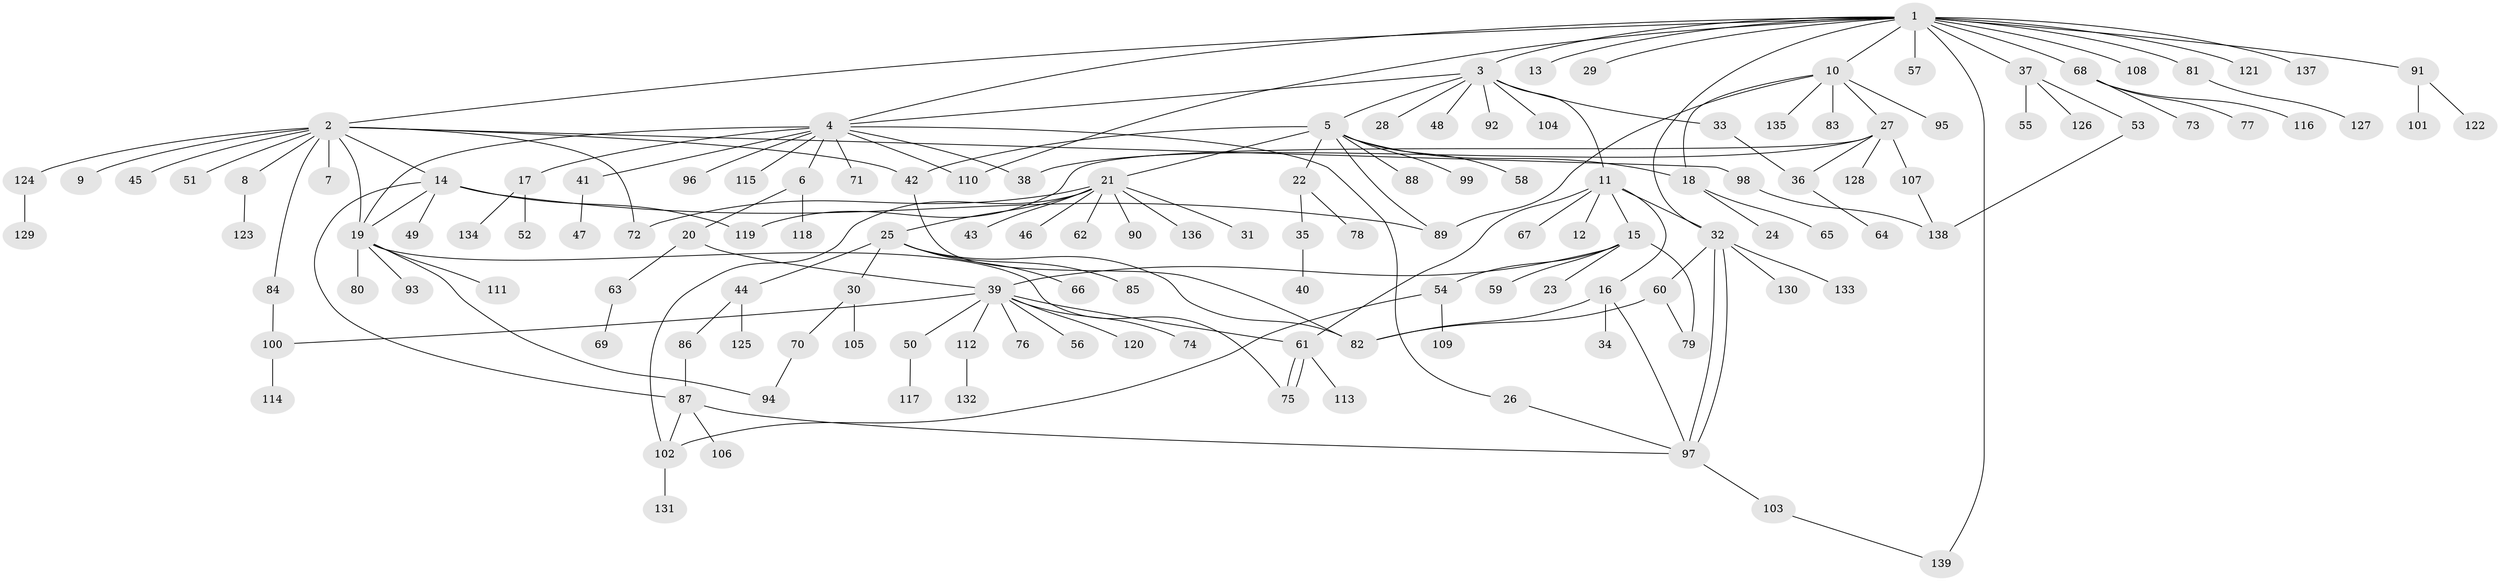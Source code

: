 // Generated by graph-tools (version 1.1) at 2025/26/03/09/25 03:26:03]
// undirected, 139 vertices, 171 edges
graph export_dot {
graph [start="1"]
  node [color=gray90,style=filled];
  1;
  2;
  3;
  4;
  5;
  6;
  7;
  8;
  9;
  10;
  11;
  12;
  13;
  14;
  15;
  16;
  17;
  18;
  19;
  20;
  21;
  22;
  23;
  24;
  25;
  26;
  27;
  28;
  29;
  30;
  31;
  32;
  33;
  34;
  35;
  36;
  37;
  38;
  39;
  40;
  41;
  42;
  43;
  44;
  45;
  46;
  47;
  48;
  49;
  50;
  51;
  52;
  53;
  54;
  55;
  56;
  57;
  58;
  59;
  60;
  61;
  62;
  63;
  64;
  65;
  66;
  67;
  68;
  69;
  70;
  71;
  72;
  73;
  74;
  75;
  76;
  77;
  78;
  79;
  80;
  81;
  82;
  83;
  84;
  85;
  86;
  87;
  88;
  89;
  90;
  91;
  92;
  93;
  94;
  95;
  96;
  97;
  98;
  99;
  100;
  101;
  102;
  103;
  104;
  105;
  106;
  107;
  108;
  109;
  110;
  111;
  112;
  113;
  114;
  115;
  116;
  117;
  118;
  119;
  120;
  121;
  122;
  123;
  124;
  125;
  126;
  127;
  128;
  129;
  130;
  131;
  132;
  133;
  134;
  135;
  136;
  137;
  138;
  139;
  1 -- 2;
  1 -- 3;
  1 -- 4;
  1 -- 10;
  1 -- 13;
  1 -- 29;
  1 -- 32;
  1 -- 37;
  1 -- 57;
  1 -- 68;
  1 -- 81;
  1 -- 91;
  1 -- 108;
  1 -- 110;
  1 -- 121;
  1 -- 137;
  1 -- 139;
  2 -- 7;
  2 -- 8;
  2 -- 9;
  2 -- 14;
  2 -- 19;
  2 -- 42;
  2 -- 45;
  2 -- 51;
  2 -- 72;
  2 -- 84;
  2 -- 98;
  2 -- 124;
  3 -- 4;
  3 -- 5;
  3 -- 11;
  3 -- 28;
  3 -- 33;
  3 -- 48;
  3 -- 92;
  3 -- 104;
  4 -- 6;
  4 -- 17;
  4 -- 19;
  4 -- 26;
  4 -- 38;
  4 -- 41;
  4 -- 71;
  4 -- 96;
  4 -- 110;
  4 -- 115;
  5 -- 18;
  5 -- 21;
  5 -- 22;
  5 -- 42;
  5 -- 58;
  5 -- 88;
  5 -- 89;
  5 -- 99;
  6 -- 20;
  6 -- 118;
  8 -- 123;
  10 -- 18;
  10 -- 27;
  10 -- 83;
  10 -- 89;
  10 -- 95;
  10 -- 135;
  11 -- 12;
  11 -- 15;
  11 -- 16;
  11 -- 32;
  11 -- 61;
  11 -- 67;
  14 -- 19;
  14 -- 49;
  14 -- 87;
  14 -- 89;
  14 -- 119;
  15 -- 23;
  15 -- 39;
  15 -- 54;
  15 -- 59;
  15 -- 79;
  16 -- 34;
  16 -- 82;
  16 -- 97;
  17 -- 52;
  17 -- 134;
  18 -- 24;
  18 -- 65;
  19 -- 75;
  19 -- 80;
  19 -- 93;
  19 -- 94;
  19 -- 111;
  20 -- 39;
  20 -- 63;
  21 -- 25;
  21 -- 31;
  21 -- 43;
  21 -- 46;
  21 -- 62;
  21 -- 72;
  21 -- 90;
  21 -- 102;
  21 -- 136;
  22 -- 35;
  22 -- 78;
  25 -- 30;
  25 -- 44;
  25 -- 66;
  25 -- 82;
  25 -- 85;
  26 -- 97;
  27 -- 36;
  27 -- 38;
  27 -- 107;
  27 -- 119;
  27 -- 128;
  30 -- 70;
  30 -- 105;
  32 -- 60;
  32 -- 97;
  32 -- 97;
  32 -- 130;
  32 -- 133;
  33 -- 36;
  35 -- 40;
  36 -- 64;
  37 -- 53;
  37 -- 55;
  37 -- 126;
  39 -- 50;
  39 -- 56;
  39 -- 61;
  39 -- 74;
  39 -- 76;
  39 -- 100;
  39 -- 112;
  39 -- 120;
  41 -- 47;
  42 -- 82;
  44 -- 86;
  44 -- 125;
  50 -- 117;
  53 -- 138;
  54 -- 102;
  54 -- 109;
  60 -- 79;
  60 -- 82;
  61 -- 75;
  61 -- 75;
  61 -- 113;
  63 -- 69;
  68 -- 73;
  68 -- 77;
  68 -- 116;
  70 -- 94;
  81 -- 127;
  84 -- 100;
  86 -- 87;
  87 -- 97;
  87 -- 102;
  87 -- 106;
  91 -- 101;
  91 -- 122;
  97 -- 103;
  98 -- 138;
  100 -- 114;
  102 -- 131;
  103 -- 139;
  107 -- 138;
  112 -- 132;
  124 -- 129;
}
